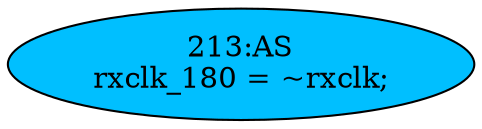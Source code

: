 strict digraph "" {
	node [label="\N"];
	"213:AS"	 [ast="<pyverilog.vparser.ast.Assign object at 0x7f9210afc510>",
		def_var="['rxclk_180']",
		fillcolor=deepskyblue,
		label="213:AS
rxclk_180 = ~rxclk;",
		statements="[]",
		style=filled,
		typ=Assign,
		use_var="['rxclk']"];
}
